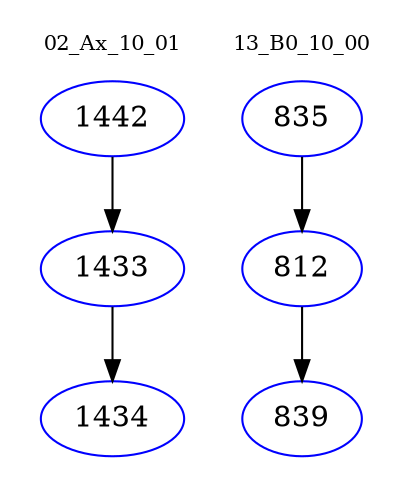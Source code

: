 digraph{
subgraph cluster_0 {
color = white
label = "02_Ax_10_01";
fontsize=10;
T0_1442 [label="1442", color="blue"]
T0_1442 -> T0_1433 [color="black"]
T0_1433 [label="1433", color="blue"]
T0_1433 -> T0_1434 [color="black"]
T0_1434 [label="1434", color="blue"]
}
subgraph cluster_1 {
color = white
label = "13_B0_10_00";
fontsize=10;
T1_835 [label="835", color="blue"]
T1_835 -> T1_812 [color="black"]
T1_812 [label="812", color="blue"]
T1_812 -> T1_839 [color="black"]
T1_839 [label="839", color="blue"]
}
}
